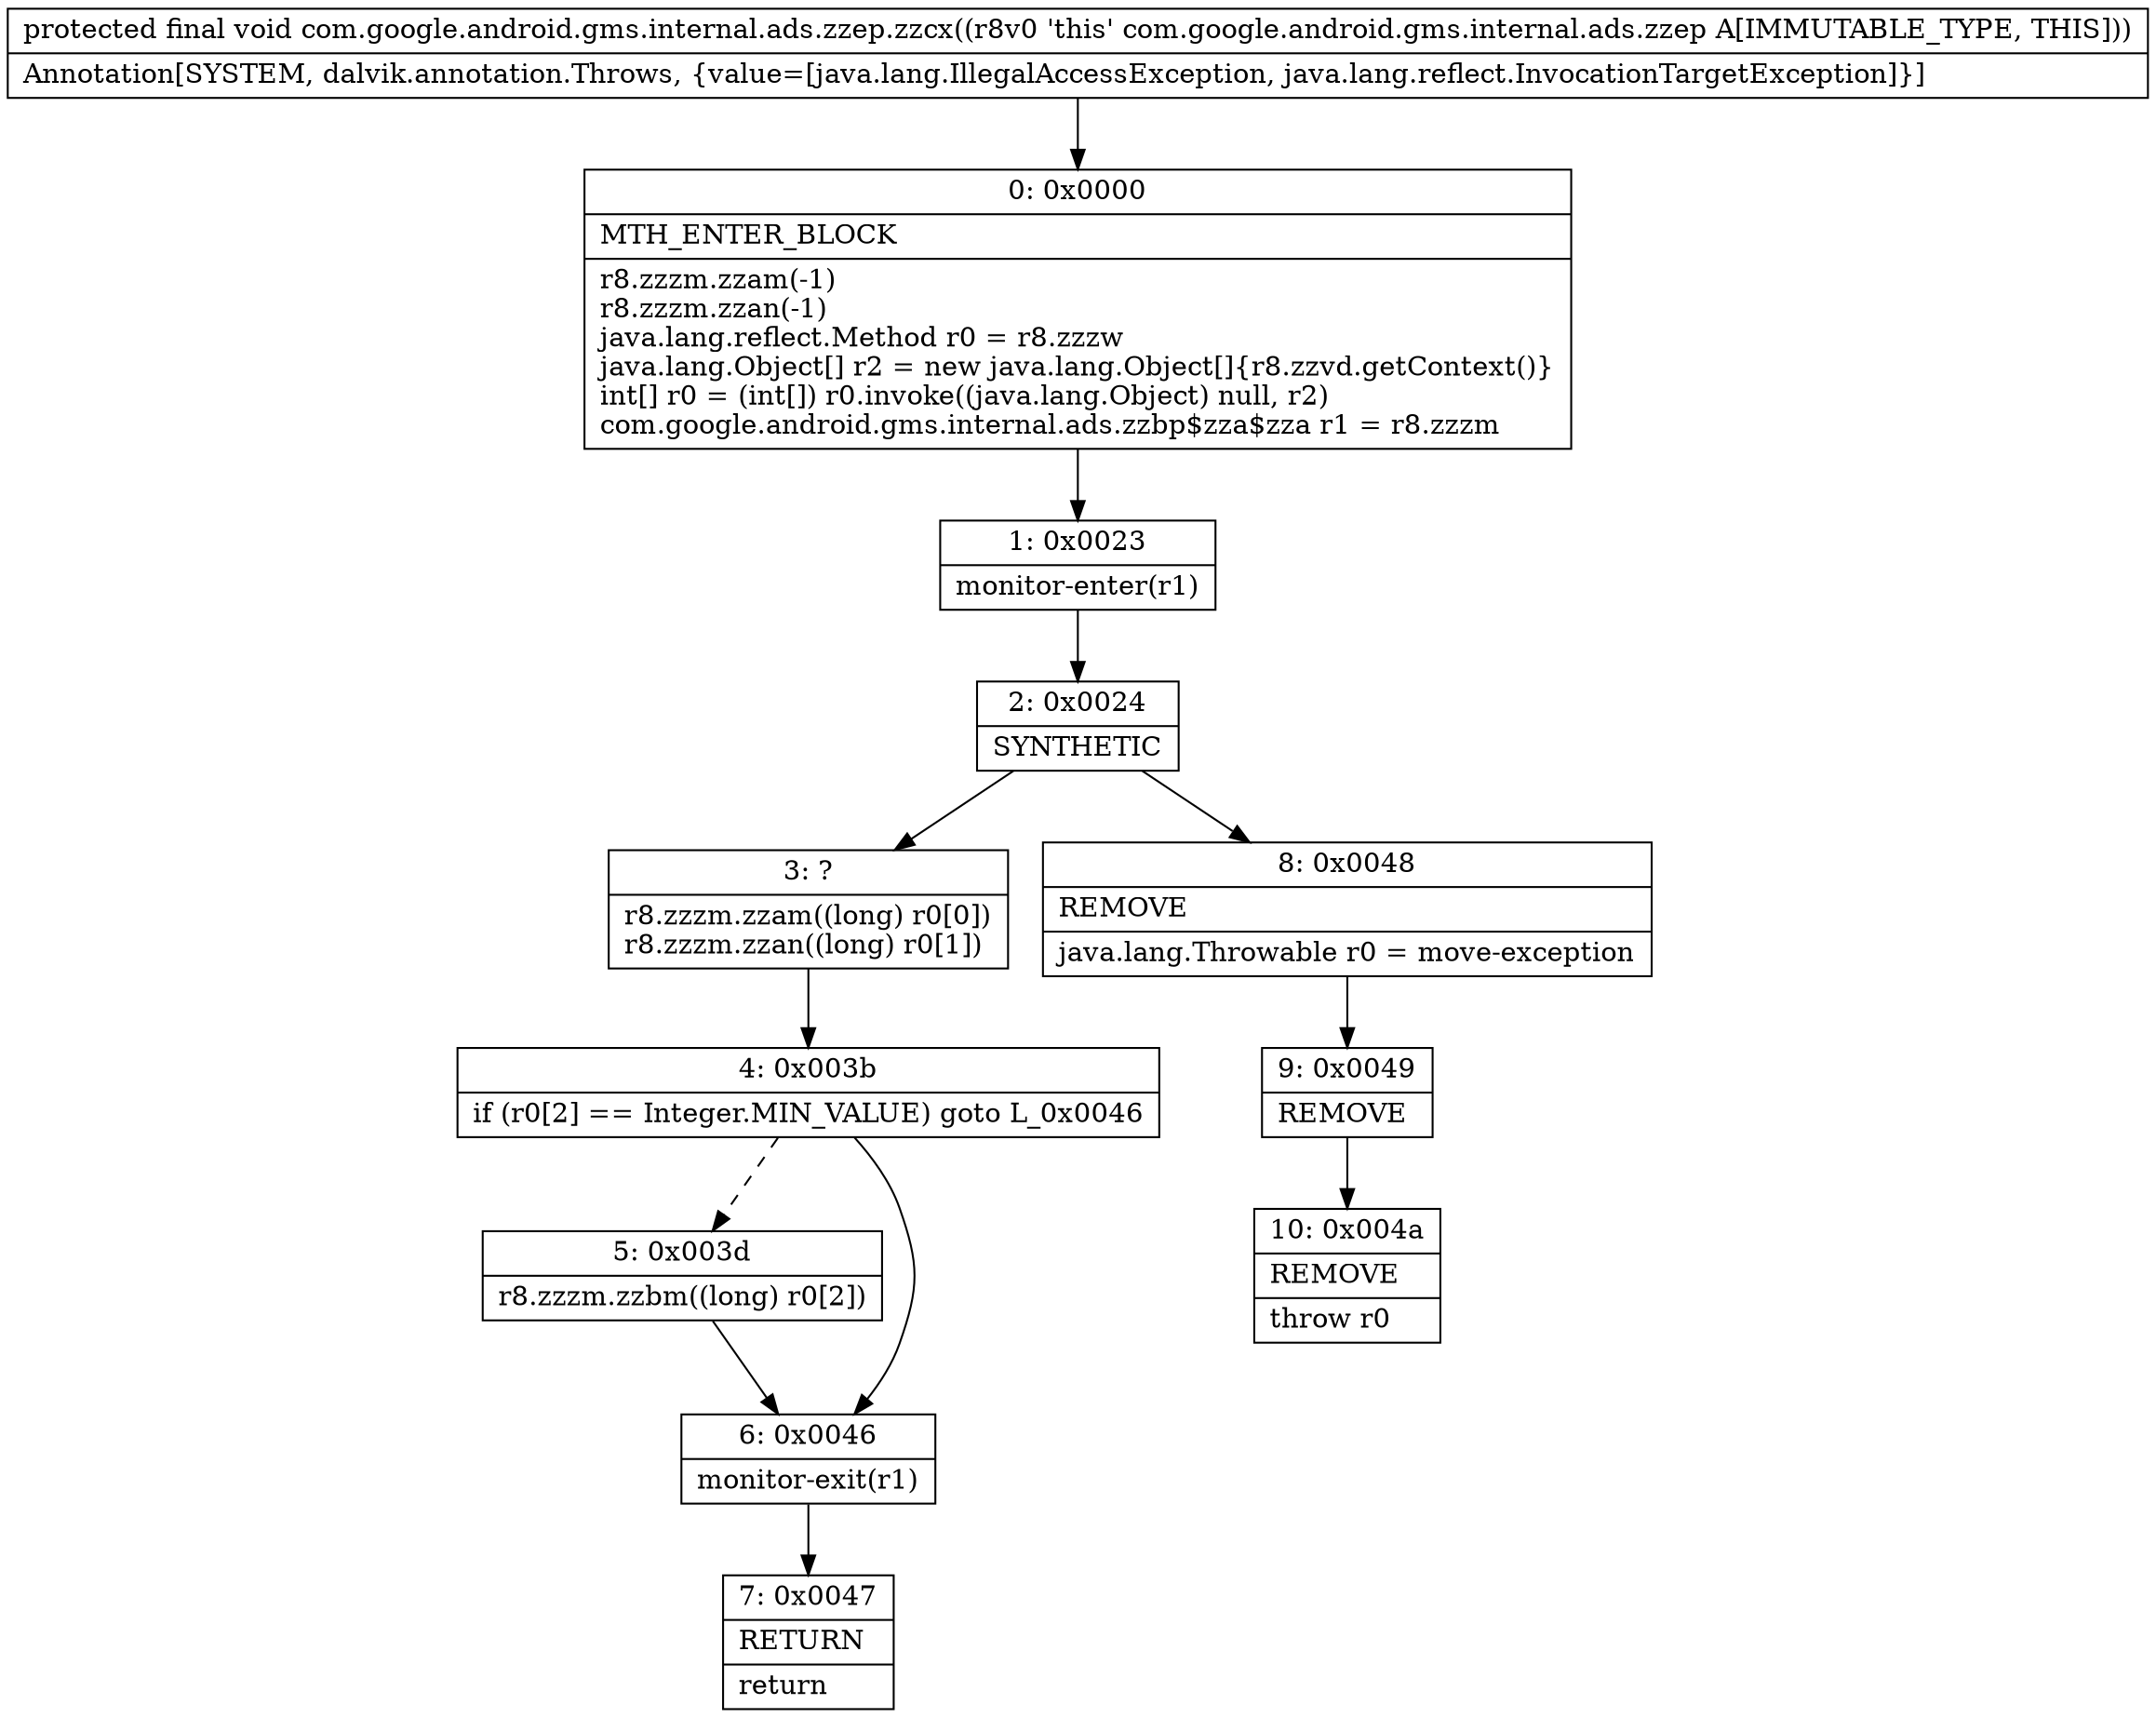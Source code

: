 digraph "CFG forcom.google.android.gms.internal.ads.zzep.zzcx()V" {
Node_0 [shape=record,label="{0\:\ 0x0000|MTH_ENTER_BLOCK\l|r8.zzzm.zzam(\-1)\lr8.zzzm.zzan(\-1)\ljava.lang.reflect.Method r0 = r8.zzzw\ljava.lang.Object[] r2 = new java.lang.Object[]\{r8.zzvd.getContext()\}\lint[] r0 = (int[]) r0.invoke((java.lang.Object) null, r2)\lcom.google.android.gms.internal.ads.zzbp$zza$zza r1 = r8.zzzm\l}"];
Node_1 [shape=record,label="{1\:\ 0x0023|monitor\-enter(r1)\l}"];
Node_2 [shape=record,label="{2\:\ 0x0024|SYNTHETIC\l}"];
Node_3 [shape=record,label="{3\:\ ?|r8.zzzm.zzam((long) r0[0])\lr8.zzzm.zzan((long) r0[1])\l}"];
Node_4 [shape=record,label="{4\:\ 0x003b|if (r0[2] == Integer.MIN_VALUE) goto L_0x0046\l}"];
Node_5 [shape=record,label="{5\:\ 0x003d|r8.zzzm.zzbm((long) r0[2])\l}"];
Node_6 [shape=record,label="{6\:\ 0x0046|monitor\-exit(r1)\l}"];
Node_7 [shape=record,label="{7\:\ 0x0047|RETURN\l|return\l}"];
Node_8 [shape=record,label="{8\:\ 0x0048|REMOVE\l|java.lang.Throwable r0 = move\-exception\l}"];
Node_9 [shape=record,label="{9\:\ 0x0049|REMOVE\l}"];
Node_10 [shape=record,label="{10\:\ 0x004a|REMOVE\l|throw r0\l}"];
MethodNode[shape=record,label="{protected final void com.google.android.gms.internal.ads.zzep.zzcx((r8v0 'this' com.google.android.gms.internal.ads.zzep A[IMMUTABLE_TYPE, THIS]))  | Annotation[SYSTEM, dalvik.annotation.Throws, \{value=[java.lang.IllegalAccessException, java.lang.reflect.InvocationTargetException]\}]\l}"];
MethodNode -> Node_0;
Node_0 -> Node_1;
Node_1 -> Node_2;
Node_2 -> Node_3;
Node_2 -> Node_8;
Node_3 -> Node_4;
Node_4 -> Node_5[style=dashed];
Node_4 -> Node_6;
Node_5 -> Node_6;
Node_6 -> Node_7;
Node_8 -> Node_9;
Node_9 -> Node_10;
}

